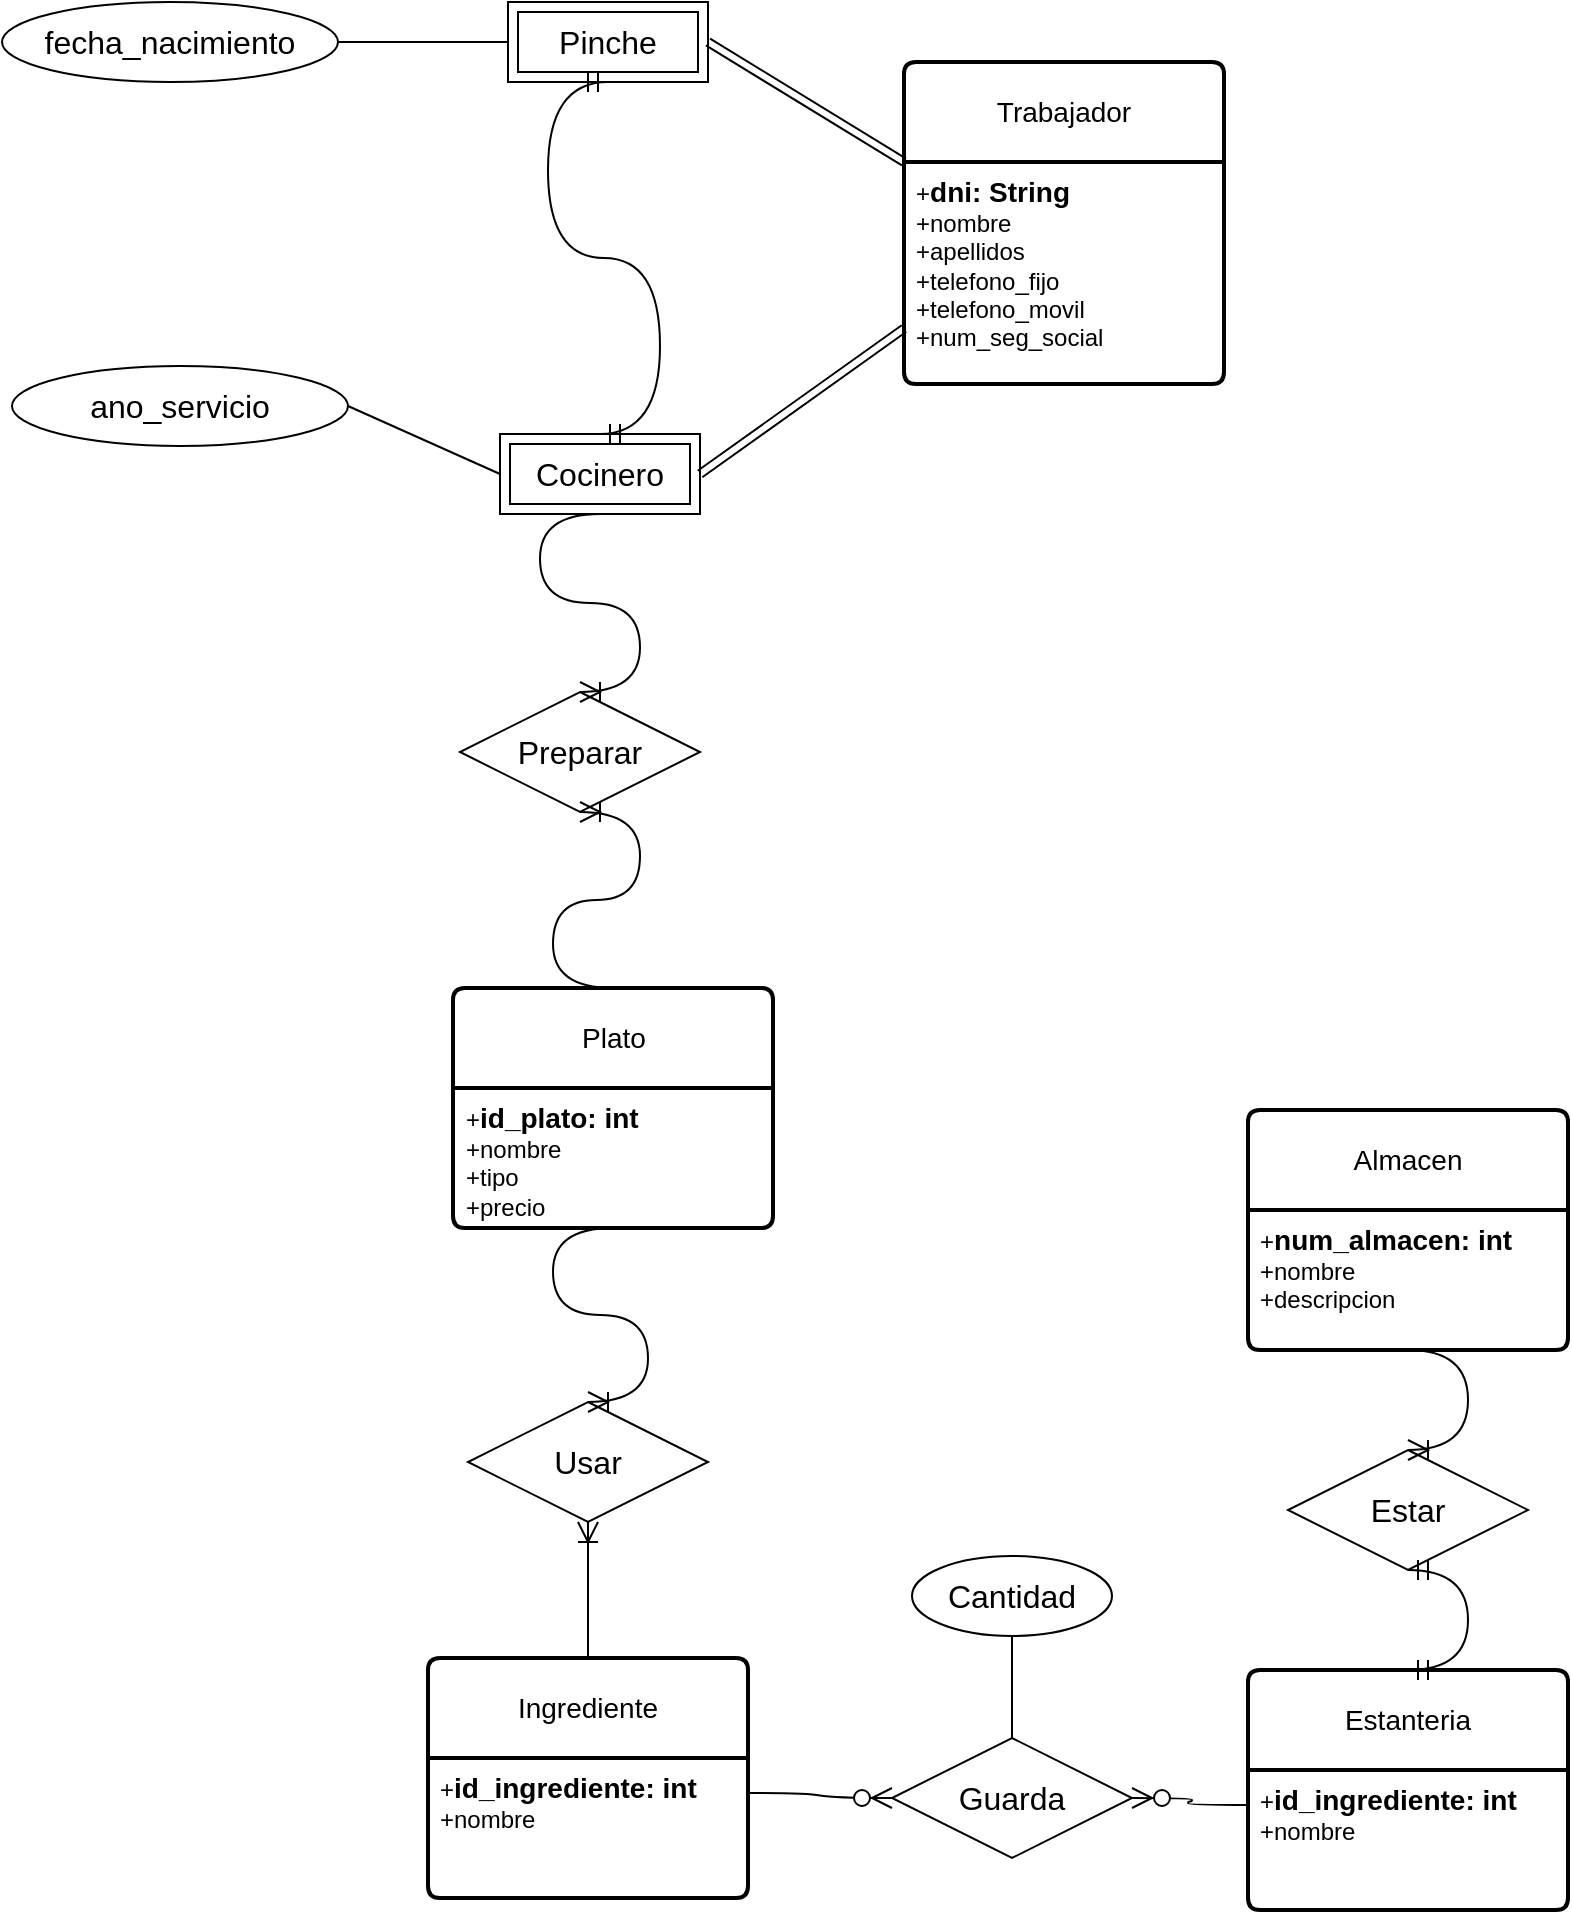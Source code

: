 <mxfile version="22.0.4" type="github">
  <diagram name="Página-1" id="PqSsCMHdxQcDdJAgpGdl">
    <mxGraphModel dx="2309" dy="1444" grid="0" gridSize="10" guides="1" tooltips="1" connect="1" arrows="1" fold="1" page="0" pageScale="1" pageWidth="827" pageHeight="1169" math="0" shadow="0">
      <root>
        <mxCell id="0" />
        <mxCell id="1" parent="0" />
        <mxCell id="uwY-2UBI9H5vYCJlG3WE-1" value="Plato" style="swimlane;childLayout=stackLayout;horizontal=1;startSize=50;horizontalStack=0;rounded=1;fontSize=14;fontStyle=0;strokeWidth=2;resizeParent=0;resizeLast=1;shadow=0;dashed=0;align=center;arcSize=4;whiteSpace=wrap;html=1;" parent="1" vertex="1">
          <mxGeometry x="9.5" y="132" width="160" height="120" as="geometry" />
        </mxCell>
        <mxCell id="uwY-2UBI9H5vYCJlG3WE-2" value="+&lt;b&gt;&lt;font style=&quot;font-size: 14px;&quot;&gt;id_plato: int&lt;/font&gt;&lt;/b&gt;&lt;br&gt;+nombre&lt;br&gt;+tipo&lt;br&gt;+precio" style="align=left;strokeColor=none;fillColor=none;spacingLeft=4;fontSize=12;verticalAlign=top;resizable=0;rotatable=0;part=1;html=1;" parent="uwY-2UBI9H5vYCJlG3WE-1" vertex="1">
          <mxGeometry y="50" width="160" height="70" as="geometry" />
        </mxCell>
        <mxCell id="uwY-2UBI9H5vYCJlG3WE-4" value="Ingrediente" style="swimlane;childLayout=stackLayout;horizontal=1;startSize=50;horizontalStack=0;rounded=1;fontSize=14;fontStyle=0;strokeWidth=2;resizeParent=0;resizeLast=1;shadow=0;dashed=0;align=center;arcSize=4;whiteSpace=wrap;html=1;" parent="1" vertex="1">
          <mxGeometry x="-3" y="467" width="160" height="120" as="geometry" />
        </mxCell>
        <mxCell id="uwY-2UBI9H5vYCJlG3WE-5" value="+&lt;b&gt;&lt;font style=&quot;font-size: 14px;&quot;&gt;id_ingrediente: int&lt;/font&gt;&lt;/b&gt;&lt;br&gt;+nombre" style="align=left;strokeColor=none;fillColor=none;spacingLeft=4;fontSize=12;verticalAlign=top;resizable=0;rotatable=0;part=1;html=1;" parent="uwY-2UBI9H5vYCJlG3WE-4" vertex="1">
          <mxGeometry y="50" width="160" height="70" as="geometry" />
        </mxCell>
        <mxCell id="uwY-2UBI9H5vYCJlG3WE-10" value="Trabajador" style="swimlane;childLayout=stackLayout;horizontal=1;startSize=50;horizontalStack=0;rounded=1;fontSize=14;fontStyle=0;strokeWidth=2;resizeParent=0;resizeLast=1;shadow=0;dashed=0;align=center;arcSize=4;whiteSpace=wrap;html=1;" parent="1" vertex="1">
          <mxGeometry x="235" y="-331" width="160" height="161" as="geometry" />
        </mxCell>
        <mxCell id="uwY-2UBI9H5vYCJlG3WE-11" value="+&lt;b&gt;&lt;font style=&quot;font-size: 14px;&quot;&gt;dni: String&lt;/font&gt;&lt;/b&gt;&lt;br&gt;+nombre&lt;br&gt;+apellidos&lt;br&gt;+telefono_fijo&lt;br&gt;+telefono_movil&lt;br&gt;+num_seg_social" style="align=left;strokeColor=none;fillColor=none;spacingLeft=4;fontSize=12;verticalAlign=top;resizable=0;rotatable=0;part=1;html=1;" parent="uwY-2UBI9H5vYCJlG3WE-10" vertex="1">
          <mxGeometry y="50" width="160" height="111" as="geometry" />
        </mxCell>
        <mxCell id="uwY-2UBI9H5vYCJlG3WE-14" value="Cocinero" style="shape=ext;margin=3;double=1;whiteSpace=wrap;html=1;align=center;fontSize=16;" parent="1" vertex="1">
          <mxGeometry x="33" y="-145" width="100" height="40" as="geometry" />
        </mxCell>
        <mxCell id="uwY-2UBI9H5vYCJlG3WE-15" value="Pinche" style="shape=ext;margin=3;double=1;whiteSpace=wrap;html=1;align=center;fontSize=16;" parent="1" vertex="1">
          <mxGeometry x="37" y="-361" width="100" height="40" as="geometry" />
        </mxCell>
        <mxCell id="uwY-2UBI9H5vYCJlG3WE-16" value="" style="shape=link;html=1;rounded=0;fontSize=12;startSize=8;endSize=8;curved=1;entryX=0;entryY=0;entryDx=0;entryDy=0;exitX=1;exitY=0.5;exitDx=0;exitDy=0;" parent="1" source="uwY-2UBI9H5vYCJlG3WE-15" target="uwY-2UBI9H5vYCJlG3WE-11" edge="1">
          <mxGeometry width="100" relative="1" as="geometry">
            <mxPoint x="83" y="-245" as="sourcePoint" />
            <mxPoint x="183" y="-245" as="targetPoint" />
          </mxGeometry>
        </mxCell>
        <mxCell id="uwY-2UBI9H5vYCJlG3WE-17" value="" style="shape=link;html=1;rounded=0;fontSize=12;startSize=8;endSize=8;curved=1;entryX=0;entryY=0.75;entryDx=0;entryDy=0;exitX=1;exitY=0.5;exitDx=0;exitDy=0;" parent="1" source="uwY-2UBI9H5vYCJlG3WE-14" target="uwY-2UBI9H5vYCJlG3WE-11" edge="1">
          <mxGeometry width="100" relative="1" as="geometry">
            <mxPoint x="107" y="-280" as="sourcePoint" />
            <mxPoint x="213" y="-309" as="targetPoint" />
          </mxGeometry>
        </mxCell>
        <mxCell id="uwY-2UBI9H5vYCJlG3WE-18" value="fecha_nacimiento" style="ellipse;whiteSpace=wrap;html=1;align=center;fontSize=16;" parent="1" vertex="1">
          <mxGeometry x="-216" y="-361" width="168" height="40" as="geometry" />
        </mxCell>
        <mxCell id="uwY-2UBI9H5vYCJlG3WE-19" value="ano_servicio" style="ellipse;whiteSpace=wrap;html=1;align=center;fontSize=16;" parent="1" vertex="1">
          <mxGeometry x="-211" y="-179" width="168" height="40" as="geometry" />
        </mxCell>
        <mxCell id="uwY-2UBI9H5vYCJlG3WE-20" value="" style="endArrow=none;html=1;rounded=0;fontSize=12;startSize=8;endSize=8;curved=1;exitX=1;exitY=0.5;exitDx=0;exitDy=0;entryX=0;entryY=0.5;entryDx=0;entryDy=0;" parent="1" source="uwY-2UBI9H5vYCJlG3WE-18" target="uwY-2UBI9H5vYCJlG3WE-15" edge="1">
          <mxGeometry relative="1" as="geometry">
            <mxPoint x="-47" y="-201" as="sourcePoint" />
            <mxPoint x="113" y="-201" as="targetPoint" />
          </mxGeometry>
        </mxCell>
        <mxCell id="uwY-2UBI9H5vYCJlG3WE-21" value="" style="endArrow=none;html=1;rounded=0;fontSize=12;startSize=8;endSize=8;curved=1;exitX=1;exitY=0.5;exitDx=0;exitDy=0;entryX=0;entryY=0.5;entryDx=0;entryDy=0;" parent="1" source="uwY-2UBI9H5vYCJlG3WE-19" target="uwY-2UBI9H5vYCJlG3WE-14" edge="1">
          <mxGeometry relative="1" as="geometry">
            <mxPoint x="-64" y="-307" as="sourcePoint" />
            <mxPoint x="21" y="-307" as="targetPoint" />
          </mxGeometry>
        </mxCell>
        <mxCell id="uwY-2UBI9H5vYCJlG3WE-25" value="Preparar" style="shape=rhombus;perimeter=rhombusPerimeter;whiteSpace=wrap;html=1;align=center;fontSize=16;" parent="1" vertex="1">
          <mxGeometry x="13" y="-16" width="120" height="60" as="geometry" />
        </mxCell>
        <mxCell id="uwY-2UBI9H5vYCJlG3WE-28" value="" style="edgeStyle=entityRelationEdgeStyle;fontSize=12;html=1;endArrow=ERmandOne;startArrow=ERmandOne;rounded=0;startSize=8;endSize=8;curved=1;entryX=0.5;entryY=1;entryDx=0;entryDy=0;exitX=0.5;exitY=0;exitDx=0;exitDy=0;" parent="1" source="uwY-2UBI9H5vYCJlG3WE-14" target="uwY-2UBI9H5vYCJlG3WE-15" edge="1">
          <mxGeometry width="100" height="100" relative="1" as="geometry">
            <mxPoint x="79" y="-193" as="sourcePoint" />
            <mxPoint x="16" y="-246" as="targetPoint" />
            <Array as="points">
              <mxPoint x="96" y="-238.5" />
            </Array>
          </mxGeometry>
        </mxCell>
        <mxCell id="uwY-2UBI9H5vYCJlG3WE-30" value="" style="edgeStyle=entityRelationEdgeStyle;fontSize=12;html=1;endArrow=ERoneToMany;rounded=0;startSize=8;endSize=8;curved=1;exitX=0.5;exitY=1;exitDx=0;exitDy=0;entryX=0.5;entryY=0;entryDx=0;entryDy=0;" parent="1" source="uwY-2UBI9H5vYCJlG3WE-14" target="uwY-2UBI9H5vYCJlG3WE-25" edge="1">
          <mxGeometry width="100" height="100" relative="1" as="geometry">
            <mxPoint x="87" y="88" as="sourcePoint" />
            <mxPoint x="187" y="-12" as="targetPoint" />
          </mxGeometry>
        </mxCell>
        <mxCell id="uwY-2UBI9H5vYCJlG3WE-31" value="" style="edgeStyle=entityRelationEdgeStyle;fontSize=12;html=1;endArrow=ERoneToMany;rounded=0;startSize=8;endSize=8;curved=1;exitX=0.5;exitY=0;exitDx=0;exitDy=0;entryX=0.5;entryY=1;entryDx=0;entryDy=0;" parent="1" source="uwY-2UBI9H5vYCJlG3WE-1" target="uwY-2UBI9H5vYCJlG3WE-25" edge="1">
          <mxGeometry width="100" height="100" relative="1" as="geometry">
            <mxPoint x="249" y="3" as="sourcePoint" />
            <mxPoint x="239" y="92" as="targetPoint" />
          </mxGeometry>
        </mxCell>
        <mxCell id="uwY-2UBI9H5vYCJlG3WE-34" value="Usar" style="shape=rhombus;perimeter=rhombusPerimeter;whiteSpace=wrap;html=1;align=center;fontSize=16;" parent="1" vertex="1">
          <mxGeometry x="17" y="339" width="120" height="60" as="geometry" />
        </mxCell>
        <mxCell id="uwY-2UBI9H5vYCJlG3WE-35" value="" style="edgeStyle=entityRelationEdgeStyle;fontSize=12;html=1;endArrow=ERoneToMany;rounded=0;startSize=8;endSize=8;curved=1;exitX=0.5;exitY=1;exitDx=0;exitDy=0;entryX=0.5;entryY=0;entryDx=0;entryDy=0;" parent="1" source="uwY-2UBI9H5vYCJlG3WE-2" target="uwY-2UBI9H5vYCJlG3WE-34" edge="1">
          <mxGeometry width="100" height="100" relative="1" as="geometry">
            <mxPoint x="92.5" y="207" as="sourcePoint" />
            <mxPoint x="196.5" y="300" as="targetPoint" />
          </mxGeometry>
        </mxCell>
        <mxCell id="uwY-2UBI9H5vYCJlG3WE-36" value="" style="fontSize=12;html=1;endArrow=ERoneToMany;rounded=0;startSize=8;endSize=8;exitX=0.5;exitY=0;exitDx=0;exitDy=0;entryX=0.5;entryY=1;entryDx=0;entryDy=0;" parent="1" source="uwY-2UBI9H5vYCJlG3WE-4" target="uwY-2UBI9H5vYCJlG3WE-34" edge="1">
          <mxGeometry width="100" height="100" relative="1" as="geometry">
            <mxPoint x="99.5" y="444" as="sourcePoint" />
            <mxPoint x="248.5" y="404" as="targetPoint" />
          </mxGeometry>
        </mxCell>
        <mxCell id="uwY-2UBI9H5vYCJlG3WE-37" value="Estanteria" style="swimlane;childLayout=stackLayout;horizontal=1;startSize=50;horizontalStack=0;rounded=1;fontSize=14;fontStyle=0;strokeWidth=2;resizeParent=0;resizeLast=1;shadow=0;dashed=0;align=center;arcSize=4;whiteSpace=wrap;html=1;" parent="1" vertex="1">
          <mxGeometry x="407" y="473" width="160" height="120" as="geometry" />
        </mxCell>
        <mxCell id="uwY-2UBI9H5vYCJlG3WE-38" value="+&lt;b&gt;&lt;font style=&quot;font-size: 14px;&quot;&gt;id_ingrediente: int&lt;/font&gt;&lt;/b&gt;&lt;br&gt;+nombre" style="align=left;strokeColor=none;fillColor=none;spacingLeft=4;fontSize=12;verticalAlign=top;resizable=0;rotatable=0;part=1;html=1;" parent="uwY-2UBI9H5vYCJlG3WE-37" vertex="1">
          <mxGeometry y="50" width="160" height="70" as="geometry" />
        </mxCell>
        <mxCell id="uwY-2UBI9H5vYCJlG3WE-40" value="Guarda" style="shape=rhombus;perimeter=rhombusPerimeter;whiteSpace=wrap;html=1;align=center;fontSize=16;" parent="1" vertex="1">
          <mxGeometry x="229" y="507" width="120" height="60" as="geometry" />
        </mxCell>
        <mxCell id="uwY-2UBI9H5vYCJlG3WE-42" value="" style="edgeStyle=entityRelationEdgeStyle;fontSize=12;html=1;endArrow=ERzeroToMany;endFill=1;rounded=0;startSize=8;endSize=8;curved=1;exitX=1;exitY=0.25;exitDx=0;exitDy=0;entryX=0;entryY=0.5;entryDx=0;entryDy=0;" parent="1" source="uwY-2UBI9H5vYCJlG3WE-5" target="uwY-2UBI9H5vYCJlG3WE-40" edge="1">
          <mxGeometry width="100" height="100" relative="1" as="geometry">
            <mxPoint x="230" y="441" as="sourcePoint" />
            <mxPoint x="330" y="341" as="targetPoint" />
          </mxGeometry>
        </mxCell>
        <mxCell id="uwY-2UBI9H5vYCJlG3WE-43" value="" style="edgeStyle=entityRelationEdgeStyle;fontSize=12;html=1;endArrow=ERzeroToMany;endFill=1;rounded=0;startSize=8;endSize=8;curved=1;exitX=0;exitY=0.25;exitDx=0;exitDy=0;entryX=1;entryY=0.5;entryDx=0;entryDy=0;" parent="1" source="uwY-2UBI9H5vYCJlG3WE-38" target="uwY-2UBI9H5vYCJlG3WE-40" edge="1">
          <mxGeometry width="100" height="100" relative="1" as="geometry">
            <mxPoint x="173" y="546" as="sourcePoint" />
            <mxPoint x="239" y="547" as="targetPoint" />
          </mxGeometry>
        </mxCell>
        <mxCell id="uwY-2UBI9H5vYCJlG3WE-44" value="Cantidad" style="ellipse;whiteSpace=wrap;html=1;align=center;fontSize=16;" parent="1" vertex="1">
          <mxGeometry x="239" y="416" width="100" height="40" as="geometry" />
        </mxCell>
        <mxCell id="uwY-2UBI9H5vYCJlG3WE-46" value="" style="endArrow=none;html=1;rounded=0;fontSize=12;startSize=8;endSize=8;curved=1;exitX=0.5;exitY=1;exitDx=0;exitDy=0;entryX=0.5;entryY=0;entryDx=0;entryDy=0;" parent="1" source="uwY-2UBI9H5vYCJlG3WE-44" target="uwY-2UBI9H5vYCJlG3WE-40" edge="1">
          <mxGeometry relative="1" as="geometry">
            <mxPoint x="317" y="335" as="sourcePoint" />
            <mxPoint x="477" y="335" as="targetPoint" />
          </mxGeometry>
        </mxCell>
        <mxCell id="uwY-2UBI9H5vYCJlG3WE-47" value="Almacen" style="swimlane;childLayout=stackLayout;horizontal=1;startSize=50;horizontalStack=0;rounded=1;fontSize=14;fontStyle=0;strokeWidth=2;resizeParent=0;resizeLast=1;shadow=0;dashed=0;align=center;arcSize=4;whiteSpace=wrap;html=1;" parent="1" vertex="1">
          <mxGeometry x="407" y="193" width="160" height="120" as="geometry" />
        </mxCell>
        <mxCell id="uwY-2UBI9H5vYCJlG3WE-48" value="+&lt;b&gt;&lt;font style=&quot;font-size: 14px;&quot;&gt;num_almacen: int&lt;/font&gt;&lt;/b&gt;&lt;br&gt;+nombre&lt;br&gt;+descripcion" style="align=left;strokeColor=none;fillColor=none;spacingLeft=4;fontSize=12;verticalAlign=top;resizable=0;rotatable=0;part=1;html=1;" parent="uwY-2UBI9H5vYCJlG3WE-47" vertex="1">
          <mxGeometry y="50" width="160" height="70" as="geometry" />
        </mxCell>
        <mxCell id="uwY-2UBI9H5vYCJlG3WE-49" value="Estar" style="shape=rhombus;perimeter=rhombusPerimeter;whiteSpace=wrap;html=1;align=center;fontSize=16;" parent="1" vertex="1">
          <mxGeometry x="427" y="363" width="120" height="60" as="geometry" />
        </mxCell>
        <mxCell id="uwY-2UBI9H5vYCJlG3WE-50" value="" style="edgeStyle=entityRelationEdgeStyle;fontSize=12;html=1;endArrow=ERmandOne;startArrow=ERmandOne;rounded=0;startSize=8;endSize=8;curved=1;exitX=0.5;exitY=0;exitDx=0;exitDy=0;entryX=0.5;entryY=1;entryDx=0;entryDy=0;" parent="1" source="uwY-2UBI9H5vYCJlG3WE-37" target="uwY-2UBI9H5vYCJlG3WE-49" edge="1">
          <mxGeometry width="100" height="100" relative="1" as="geometry">
            <mxPoint x="295" y="323" as="sourcePoint" />
            <mxPoint x="395" y="223" as="targetPoint" />
          </mxGeometry>
        </mxCell>
        <mxCell id="uwY-2UBI9H5vYCJlG3WE-51" value="" style="edgeStyle=entityRelationEdgeStyle;fontSize=12;html=1;endArrow=ERoneToMany;rounded=0;startSize=8;endSize=8;curved=1;entryX=0.5;entryY=0;entryDx=0;entryDy=0;exitX=0.5;exitY=1;exitDx=0;exitDy=0;" parent="1" source="uwY-2UBI9H5vYCJlG3WE-48" target="uwY-2UBI9H5vYCJlG3WE-49" edge="1">
          <mxGeometry width="100" height="100" relative="1" as="geometry">
            <mxPoint x="295" y="323" as="sourcePoint" />
            <mxPoint x="395" y="223" as="targetPoint" />
          </mxGeometry>
        </mxCell>
      </root>
    </mxGraphModel>
  </diagram>
</mxfile>
